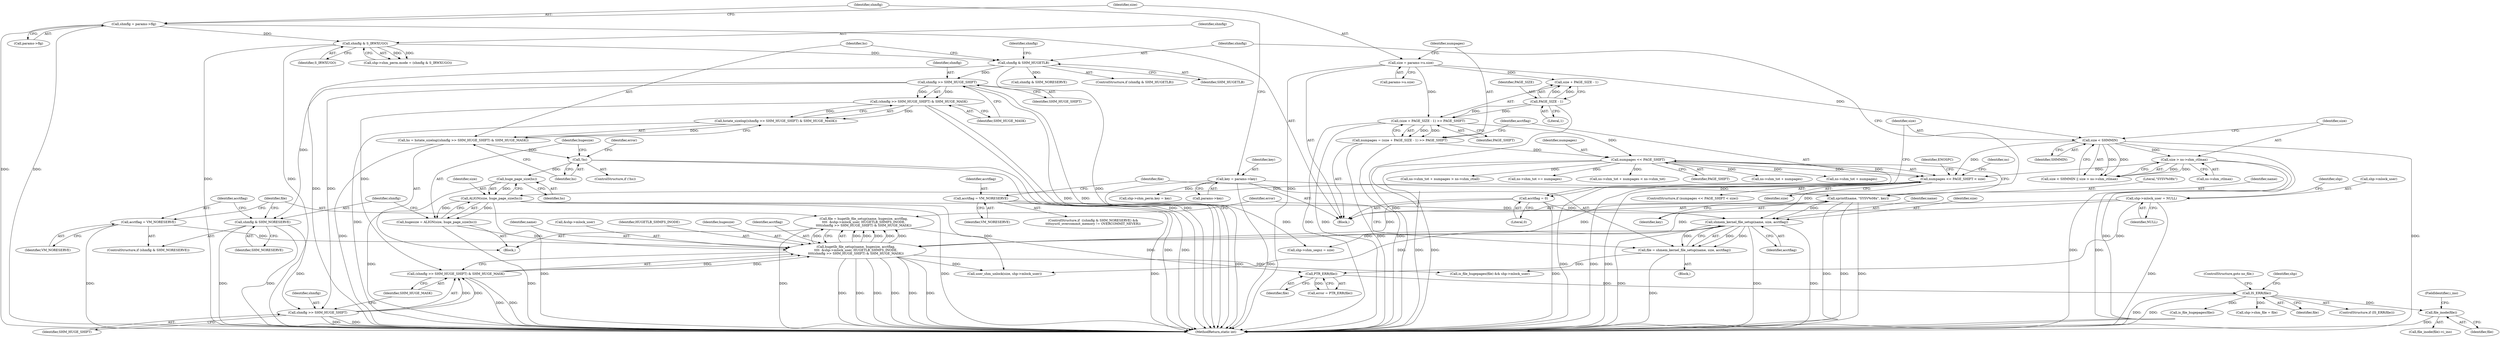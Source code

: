 digraph "0_linux_b9a532277938798b53178d5a66af6e2915cb27cf_0@pointer" {
"1000407" [label="(Call,file_inode(file))"];
"1000324" [label="(Call,IS_ERR(file))"];
"1000321" [label="(Call,PTR_ERR(file))"];
"1000284" [label="(Call,file = hugetlb_file_setup(name, hugesize, acctflag,\n\t\t\t\t  &shp->mlock_user, HUGETLB_SHMFS_INODE,\n\t\t\t\t(shmflg >> SHM_HUGE_SHIFT) & SHM_HUGE_MASK))"];
"1000286" [label="(Call,hugetlb_file_setup(name, hugesize, acctflag,\n\t\t\t\t  &shp->mlock_user, HUGETLB_SHMFS_INODE,\n\t\t\t\t(shmflg >> SHM_HUGE_SHIFT) & SHM_HUGE_MASK))"];
"1000243" [label="(Call,sprintf(name, \"SYSV%08x\", key))"];
"1000108" [label="(Call,key = params->key)"];
"1000271" [label="(Call,hugesize = ALIGN(size, huge_page_size(hs)))"];
"1000273" [label="(Call,ALIGN(size, huge_page_size(hs)))"];
"1000160" [label="(Call,numpages << PAGE_SHIFT < size)"];
"1000161" [label="(Call,numpages << PAGE_SHIFT)"];
"1000130" [label="(Call,numpages = (size + PAGE_SIZE - 1) >> PAGE_SHIFT)"];
"1000132" [label="(Call,(size + PAGE_SIZE - 1) >> PAGE_SHIFT)"];
"1000120" [label="(Call,size = params->u.size)"];
"1000135" [label="(Call,PAGE_SIZE - 1)"];
"1000151" [label="(Call,size > ns->shm_ctlmax)"];
"1000148" [label="(Call,size < SHMMIN)"];
"1000275" [label="(Call,huge_page_size(hs))"];
"1000263" [label="(Call,!hs)"];
"1000254" [label="(Call,hs = hstate_sizelog((shmflg >> SHM_HUGE_SHIFT) & SHM_HUGE_MASK))"];
"1000256" [label="(Call,hstate_sizelog((shmflg >> SHM_HUGE_SHIFT) & SHM_HUGE_MASK))"];
"1000257" [label="(Call,(shmflg >> SHM_HUGE_SHIFT) & SHM_HUGE_MASK)"];
"1000258" [label="(Call,shmflg >> SHM_HUGE_SHIFT)"];
"1000248" [label="(Call,shmflg & SHM_HUGETLB)"];
"1000216" [label="(Call,shmflg & S_IRWXUGO)"];
"1000114" [label="(Call,shmflg = params->flg)"];
"1000281" [label="(Call,acctflag = VM_NORESERVE)"];
"1000143" [label="(Call,acctflag = 0)"];
"1000219" [label="(Call,shp->mlock_user = NULL)"];
"1000295" [label="(Call,(shmflg >> SHM_HUGE_SHIFT) & SHM_HUGE_MASK)"];
"1000296" [label="(Call,shmflg >> SHM_HUGE_SHIFT)"];
"1000278" [label="(Call,shmflg & SHM_NORESERVE)"];
"1000313" [label="(Call,file = shmem_kernel_file_setup(name, size, acctflag))"];
"1000315" [label="(Call,shmem_kernel_file_setup(name, size, acctflag))"];
"1000310" [label="(Call,acctflag = VM_NORESERVE)"];
"1000283" [label="(Identifier,VM_NORESERVE)"];
"1000133" [label="(Call,size + PAGE_SIZE - 1)"];
"1000227" [label="(Identifier,shp)"];
"1000438" [label="(Call,is_file_hugepages(file))"];
"1000275" [label="(Call,huge_page_size(hs))"];
"1000137" [label="(Literal,1)"];
"1000443" [label="(Call,user_shm_unlock(size, shp->mlock_user))"];
"1000279" [label="(Identifier,shmflg)"];
"1000277" [label="(ControlStructure,if (shmflg & SHM_NORESERVE))"];
"1000203" [label="(Call,shp->shm_perm.key = key)"];
"1000406" [label="(Call,file_inode(file)->i_ino)"];
"1000264" [label="(Identifier,hs)"];
"1000257" [label="(Call,(shmflg >> SHM_HUGE_SHIFT) & SHM_HUGE_MASK)"];
"1000250" [label="(Identifier,SHM_HUGETLB)"];
"1000272" [label="(Identifier,hugesize)"];
"1000302" [label="(ControlStructure,if  ((shmflg & SHM_NORESERVE) &&\n\t\t\t\tsysctl_overcommit_memory != OVERCOMMIT_NEVER))"];
"1000301" [label="(Block,)"];
"1000135" [label="(Call,PAGE_SIZE - 1)"];
"1000260" [label="(Identifier,SHM_HUGE_SHIFT)"];
"1000298" [label="(Identifier,SHM_HUGE_SHIFT)"];
"1000362" [label="(Call,shp->shm_file = file)"];
"1000180" [label="(Call,ns->shm_tot + numpages)"];
"1000456" [label="(MethodReturn,static int)"];
"1000297" [label="(Identifier,shmflg)"];
"1000312" [label="(Identifier,VM_NORESERVE)"];
"1000109" [label="(Identifier,key)"];
"1000132" [label="(Call,(size + PAGE_SIZE - 1) >> PAGE_SHIFT)"];
"1000325" [label="(Identifier,file)"];
"1000246" [label="(Identifier,key)"];
"1000179" [label="(Call,ns->shm_tot + numpages > ns->shm_ctlall)"];
"1000322" [label="(Identifier,file)"];
"1000131" [label="(Identifier,numpages)"];
"1000316" [label="(Identifier,name)"];
"1000173" [label="(Identifier,ns)"];
"1000258" [label="(Call,shmflg >> SHM_HUGE_SHIFT)"];
"1000116" [label="(Call,params->flg)"];
"1000299" [label="(Identifier,SHM_HUGE_MASK)"];
"1000329" [label="(Identifier,shp)"];
"1000324" [label="(Call,IS_ERR(file))"];
"1000286" [label="(Call,hugetlb_file_setup(name, hugesize, acctflag,\n\t\t\t\t  &shp->mlock_user, HUGETLB_SHMFS_INODE,\n\t\t\t\t(shmflg >> SHM_HUGE_SHIFT) & SHM_HUGE_MASK))"];
"1000152" [label="(Identifier,size)"];
"1000115" [label="(Identifier,shmflg)"];
"1000159" [label="(ControlStructure,if (numpages << PAGE_SHIFT < size))"];
"1000120" [label="(Call,size = params->u.size)"];
"1000261" [label="(Identifier,SHM_HUGE_MASK)"];
"1000162" [label="(Identifier,numpages)"];
"1000217" [label="(Identifier,shmflg)"];
"1000138" [label="(Identifier,PAGE_SHIFT)"];
"1000415" [label="(Call,ns->shm_tot += numpages)"];
"1000144" [label="(Identifier,acctflag)"];
"1000259" [label="(Identifier,shmflg)"];
"1000323" [label="(ControlStructure,if (IS_ERR(file)))"];
"1000284" [label="(Call,file = hugetlb_file_setup(name, hugesize, acctflag,\n\t\t\t\t  &shp->mlock_user, HUGETLB_SHMFS_INODE,\n\t\t\t\t(shmflg >> SHM_HUGE_SHIFT) & SHM_HUGE_MASK))"];
"1000326" [label="(ControlStructure,goto no_file;)"];
"1000245" [label="(Literal,\"SYSV%08x\")"];
"1000352" [label="(Call,shp->shm_segsz = size)"];
"1000437" [label="(Call,is_file_hugepages(file) && shp->mlock_user)"];
"1000282" [label="(Identifier,acctflag)"];
"1000148" [label="(Call,size < SHMMIN)"];
"1000153" [label="(Call,ns->shm_ctlmax)"];
"1000287" [label="(Identifier,name)"];
"1000305" [label="(Identifier,shmflg)"];
"1000216" [label="(Call,shmflg & S_IRWXUGO)"];
"1000151" [label="(Call,size > ns->shm_ctlmax)"];
"1000263" [label="(Call,!hs)"];
"1000143" [label="(Call,acctflag = 0)"];
"1000161" [label="(Call,numpages << PAGE_SHIFT)"];
"1000267" [label="(Identifier,error)"];
"1000409" [label="(FieldIdentifier,i_ino)"];
"1000254" [label="(Call,hs = hstate_sizelog((shmflg >> SHM_HUGE_SHIFT) & SHM_HUGE_MASK))"];
"1000114" [label="(Call,shmflg = params->flg)"];
"1000285" [label="(Identifier,file)"];
"1000314" [label="(Identifier,file)"];
"1000110" [label="(Call,params->key)"];
"1000315" [label="(Call,shmem_kernel_file_setup(name, size, acctflag))"];
"1000108" [label="(Call,key = params->key)"];
"1000248" [label="(Call,shmflg & SHM_HUGETLB)"];
"1000244" [label="(Identifier,name)"];
"1000318" [label="(Identifier,acctflag)"];
"1000407" [label="(Call,file_inode(file))"];
"1000170" [label="(Call,ns->shm_tot + numpages < ns->shm_tot)"];
"1000290" [label="(Call,&shp->mlock_user)"];
"1000121" [label="(Identifier,size)"];
"1000271" [label="(Call,hugesize = ALIGN(size, huge_page_size(hs)))"];
"1000149" [label="(Identifier,size)"];
"1000163" [label="(Identifier,PAGE_SHIFT)"];
"1000223" [label="(Identifier,NULL)"];
"1000304" [label="(Call,shmflg & SHM_NORESERVE)"];
"1000122" [label="(Call,params->u.size)"];
"1000147" [label="(Call,size < SHMMIN || size > ns->shm_ctlmax)"];
"1000276" [label="(Identifier,hs)"];
"1000320" [label="(Identifier,error)"];
"1000262" [label="(ControlStructure,if (!hs))"];
"1000255" [label="(Identifier,hs)"];
"1000294" [label="(Identifier,HUGETLB_SHMFS_INODE)"];
"1000288" [label="(Identifier,hugesize)"];
"1000289" [label="(Identifier,acctflag)"];
"1000280" [label="(Identifier,SHM_NORESERVE)"];
"1000321" [label="(Call,PTR_ERR(file))"];
"1000220" [label="(Call,shp->mlock_user)"];
"1000150" [label="(Identifier,SHMMIN)"];
"1000313" [label="(Call,file = shmem_kernel_file_setup(name, size, acctflag))"];
"1000218" [label="(Identifier,S_IRWXUGO)"];
"1000210" [label="(Call,shp->shm_perm.mode = (shmflg & S_IRWXUGO))"];
"1000295" [label="(Call,(shmflg >> SHM_HUGE_SHIFT) & SHM_HUGE_MASK)"];
"1000296" [label="(Call,shmflg >> SHM_HUGE_SHIFT)"];
"1000247" [label="(ControlStructure,if (shmflg & SHM_HUGETLB))"];
"1000164" [label="(Identifier,size)"];
"1000251" [label="(Block,)"];
"1000256" [label="(Call,hstate_sizelog((shmflg >> SHM_HUGE_SHIFT) & SHM_HUGE_MASK))"];
"1000219" [label="(Call,shp->mlock_user = NULL)"];
"1000145" [label="(Literal,0)"];
"1000408" [label="(Identifier,file)"];
"1000171" [label="(Call,ns->shm_tot + numpages)"];
"1000311" [label="(Identifier,acctflag)"];
"1000130" [label="(Call,numpages = (size + PAGE_SIZE - 1) >> PAGE_SHIFT)"];
"1000281" [label="(Call,acctflag = VM_NORESERVE)"];
"1000249" [label="(Identifier,shmflg)"];
"1000106" [label="(Block,)"];
"1000273" [label="(Call,ALIGN(size, huge_page_size(hs)))"];
"1000319" [label="(Call,error = PTR_ERR(file))"];
"1000243" [label="(Call,sprintf(name, \"SYSV%08x\", key))"];
"1000317" [label="(Identifier,size)"];
"1000278" [label="(Call,shmflg & SHM_NORESERVE)"];
"1000160" [label="(Call,numpages << PAGE_SHIFT < size)"];
"1000167" [label="(Identifier,ENOSPC)"];
"1000274" [label="(Identifier,size)"];
"1000310" [label="(Call,acctflag = VM_NORESERVE)"];
"1000136" [label="(Identifier,PAGE_SIZE)"];
"1000407" -> "1000406"  [label="AST: "];
"1000407" -> "1000408"  [label="CFG: "];
"1000408" -> "1000407"  [label="AST: "];
"1000409" -> "1000407"  [label="CFG: "];
"1000407" -> "1000456"  [label="DDG: "];
"1000324" -> "1000407"  [label="DDG: "];
"1000324" -> "1000323"  [label="AST: "];
"1000324" -> "1000325"  [label="CFG: "];
"1000325" -> "1000324"  [label="AST: "];
"1000326" -> "1000324"  [label="CFG: "];
"1000329" -> "1000324"  [label="CFG: "];
"1000324" -> "1000456"  [label="DDG: "];
"1000324" -> "1000456"  [label="DDG: "];
"1000321" -> "1000324"  [label="DDG: "];
"1000324" -> "1000362"  [label="DDG: "];
"1000324" -> "1000438"  [label="DDG: "];
"1000321" -> "1000319"  [label="AST: "];
"1000321" -> "1000322"  [label="CFG: "];
"1000322" -> "1000321"  [label="AST: "];
"1000319" -> "1000321"  [label="CFG: "];
"1000321" -> "1000319"  [label="DDG: "];
"1000284" -> "1000321"  [label="DDG: "];
"1000313" -> "1000321"  [label="DDG: "];
"1000284" -> "1000251"  [label="AST: "];
"1000284" -> "1000286"  [label="CFG: "];
"1000285" -> "1000284"  [label="AST: "];
"1000286" -> "1000284"  [label="AST: "];
"1000320" -> "1000284"  [label="CFG: "];
"1000284" -> "1000456"  [label="DDG: "];
"1000286" -> "1000284"  [label="DDG: "];
"1000286" -> "1000284"  [label="DDG: "];
"1000286" -> "1000284"  [label="DDG: "];
"1000286" -> "1000284"  [label="DDG: "];
"1000286" -> "1000284"  [label="DDG: "];
"1000286" -> "1000284"  [label="DDG: "];
"1000286" -> "1000295"  [label="CFG: "];
"1000287" -> "1000286"  [label="AST: "];
"1000288" -> "1000286"  [label="AST: "];
"1000289" -> "1000286"  [label="AST: "];
"1000290" -> "1000286"  [label="AST: "];
"1000294" -> "1000286"  [label="AST: "];
"1000295" -> "1000286"  [label="AST: "];
"1000286" -> "1000456"  [label="DDG: "];
"1000286" -> "1000456"  [label="DDG: "];
"1000286" -> "1000456"  [label="DDG: "];
"1000286" -> "1000456"  [label="DDG: "];
"1000286" -> "1000456"  [label="DDG: "];
"1000286" -> "1000456"  [label="DDG: "];
"1000243" -> "1000286"  [label="DDG: "];
"1000271" -> "1000286"  [label="DDG: "];
"1000281" -> "1000286"  [label="DDG: "];
"1000143" -> "1000286"  [label="DDG: "];
"1000219" -> "1000286"  [label="DDG: "];
"1000295" -> "1000286"  [label="DDG: "];
"1000295" -> "1000286"  [label="DDG: "];
"1000286" -> "1000437"  [label="DDG: "];
"1000286" -> "1000443"  [label="DDG: "];
"1000243" -> "1000106"  [label="AST: "];
"1000243" -> "1000246"  [label="CFG: "];
"1000244" -> "1000243"  [label="AST: "];
"1000245" -> "1000243"  [label="AST: "];
"1000246" -> "1000243"  [label="AST: "];
"1000249" -> "1000243"  [label="CFG: "];
"1000243" -> "1000456"  [label="DDG: "];
"1000243" -> "1000456"  [label="DDG: "];
"1000243" -> "1000456"  [label="DDG: "];
"1000108" -> "1000243"  [label="DDG: "];
"1000243" -> "1000315"  [label="DDG: "];
"1000108" -> "1000106"  [label="AST: "];
"1000108" -> "1000110"  [label="CFG: "];
"1000109" -> "1000108"  [label="AST: "];
"1000110" -> "1000108"  [label="AST: "];
"1000115" -> "1000108"  [label="CFG: "];
"1000108" -> "1000456"  [label="DDG: "];
"1000108" -> "1000456"  [label="DDG: "];
"1000108" -> "1000203"  [label="DDG: "];
"1000271" -> "1000251"  [label="AST: "];
"1000271" -> "1000273"  [label="CFG: "];
"1000272" -> "1000271"  [label="AST: "];
"1000273" -> "1000271"  [label="AST: "];
"1000279" -> "1000271"  [label="CFG: "];
"1000271" -> "1000456"  [label="DDG: "];
"1000273" -> "1000271"  [label="DDG: "];
"1000273" -> "1000271"  [label="DDG: "];
"1000273" -> "1000275"  [label="CFG: "];
"1000274" -> "1000273"  [label="AST: "];
"1000275" -> "1000273"  [label="AST: "];
"1000273" -> "1000456"  [label="DDG: "];
"1000273" -> "1000456"  [label="DDG: "];
"1000160" -> "1000273"  [label="DDG: "];
"1000275" -> "1000273"  [label="DDG: "];
"1000273" -> "1000352"  [label="DDG: "];
"1000273" -> "1000443"  [label="DDG: "];
"1000160" -> "1000159"  [label="AST: "];
"1000160" -> "1000164"  [label="CFG: "];
"1000161" -> "1000160"  [label="AST: "];
"1000164" -> "1000160"  [label="AST: "];
"1000167" -> "1000160"  [label="CFG: "];
"1000173" -> "1000160"  [label="CFG: "];
"1000160" -> "1000456"  [label="DDG: "];
"1000160" -> "1000456"  [label="DDG: "];
"1000160" -> "1000456"  [label="DDG: "];
"1000161" -> "1000160"  [label="DDG: "];
"1000161" -> "1000160"  [label="DDG: "];
"1000151" -> "1000160"  [label="DDG: "];
"1000148" -> "1000160"  [label="DDG: "];
"1000160" -> "1000315"  [label="DDG: "];
"1000161" -> "1000163"  [label="CFG: "];
"1000162" -> "1000161"  [label="AST: "];
"1000163" -> "1000161"  [label="AST: "];
"1000164" -> "1000161"  [label="CFG: "];
"1000161" -> "1000456"  [label="DDG: "];
"1000161" -> "1000456"  [label="DDG: "];
"1000130" -> "1000161"  [label="DDG: "];
"1000132" -> "1000161"  [label="DDG: "];
"1000161" -> "1000170"  [label="DDG: "];
"1000161" -> "1000171"  [label="DDG: "];
"1000161" -> "1000179"  [label="DDG: "];
"1000161" -> "1000180"  [label="DDG: "];
"1000161" -> "1000415"  [label="DDG: "];
"1000130" -> "1000106"  [label="AST: "];
"1000130" -> "1000132"  [label="CFG: "];
"1000131" -> "1000130"  [label="AST: "];
"1000132" -> "1000130"  [label="AST: "];
"1000144" -> "1000130"  [label="CFG: "];
"1000130" -> "1000456"  [label="DDG: "];
"1000130" -> "1000456"  [label="DDG: "];
"1000132" -> "1000130"  [label="DDG: "];
"1000132" -> "1000130"  [label="DDG: "];
"1000132" -> "1000138"  [label="CFG: "];
"1000133" -> "1000132"  [label="AST: "];
"1000138" -> "1000132"  [label="AST: "];
"1000132" -> "1000456"  [label="DDG: "];
"1000132" -> "1000456"  [label="DDG: "];
"1000120" -> "1000132"  [label="DDG: "];
"1000135" -> "1000132"  [label="DDG: "];
"1000135" -> "1000132"  [label="DDG: "];
"1000120" -> "1000106"  [label="AST: "];
"1000120" -> "1000122"  [label="CFG: "];
"1000121" -> "1000120"  [label="AST: "];
"1000122" -> "1000120"  [label="AST: "];
"1000131" -> "1000120"  [label="CFG: "];
"1000120" -> "1000456"  [label="DDG: "];
"1000120" -> "1000133"  [label="DDG: "];
"1000120" -> "1000148"  [label="DDG: "];
"1000135" -> "1000133"  [label="AST: "];
"1000135" -> "1000137"  [label="CFG: "];
"1000136" -> "1000135"  [label="AST: "];
"1000137" -> "1000135"  [label="AST: "];
"1000133" -> "1000135"  [label="CFG: "];
"1000135" -> "1000456"  [label="DDG: "];
"1000135" -> "1000133"  [label="DDG: "];
"1000135" -> "1000133"  [label="DDG: "];
"1000151" -> "1000147"  [label="AST: "];
"1000151" -> "1000153"  [label="CFG: "];
"1000152" -> "1000151"  [label="AST: "];
"1000153" -> "1000151"  [label="AST: "];
"1000147" -> "1000151"  [label="CFG: "];
"1000151" -> "1000456"  [label="DDG: "];
"1000151" -> "1000456"  [label="DDG: "];
"1000151" -> "1000147"  [label="DDG: "];
"1000151" -> "1000147"  [label="DDG: "];
"1000148" -> "1000151"  [label="DDG: "];
"1000148" -> "1000147"  [label="AST: "];
"1000148" -> "1000150"  [label="CFG: "];
"1000149" -> "1000148"  [label="AST: "];
"1000150" -> "1000148"  [label="AST: "];
"1000152" -> "1000148"  [label="CFG: "];
"1000147" -> "1000148"  [label="CFG: "];
"1000148" -> "1000456"  [label="DDG: "];
"1000148" -> "1000456"  [label="DDG: "];
"1000148" -> "1000147"  [label="DDG: "];
"1000148" -> "1000147"  [label="DDG: "];
"1000275" -> "1000276"  [label="CFG: "];
"1000276" -> "1000275"  [label="AST: "];
"1000275" -> "1000456"  [label="DDG: "];
"1000263" -> "1000275"  [label="DDG: "];
"1000263" -> "1000262"  [label="AST: "];
"1000263" -> "1000264"  [label="CFG: "];
"1000264" -> "1000263"  [label="AST: "];
"1000267" -> "1000263"  [label="CFG: "];
"1000272" -> "1000263"  [label="CFG: "];
"1000263" -> "1000456"  [label="DDG: "];
"1000263" -> "1000456"  [label="DDG: "];
"1000254" -> "1000263"  [label="DDG: "];
"1000254" -> "1000251"  [label="AST: "];
"1000254" -> "1000256"  [label="CFG: "];
"1000255" -> "1000254"  [label="AST: "];
"1000256" -> "1000254"  [label="AST: "];
"1000264" -> "1000254"  [label="CFG: "];
"1000254" -> "1000456"  [label="DDG: "];
"1000256" -> "1000254"  [label="DDG: "];
"1000256" -> "1000257"  [label="CFG: "];
"1000257" -> "1000256"  [label="AST: "];
"1000256" -> "1000456"  [label="DDG: "];
"1000257" -> "1000256"  [label="DDG: "];
"1000257" -> "1000256"  [label="DDG: "];
"1000257" -> "1000261"  [label="CFG: "];
"1000258" -> "1000257"  [label="AST: "];
"1000261" -> "1000257"  [label="AST: "];
"1000257" -> "1000456"  [label="DDG: "];
"1000257" -> "1000456"  [label="DDG: "];
"1000258" -> "1000257"  [label="DDG: "];
"1000258" -> "1000257"  [label="DDG: "];
"1000257" -> "1000295"  [label="DDG: "];
"1000258" -> "1000260"  [label="CFG: "];
"1000259" -> "1000258"  [label="AST: "];
"1000260" -> "1000258"  [label="AST: "];
"1000261" -> "1000258"  [label="CFG: "];
"1000258" -> "1000456"  [label="DDG: "];
"1000258" -> "1000456"  [label="DDG: "];
"1000248" -> "1000258"  [label="DDG: "];
"1000258" -> "1000278"  [label="DDG: "];
"1000258" -> "1000296"  [label="DDG: "];
"1000248" -> "1000247"  [label="AST: "];
"1000248" -> "1000250"  [label="CFG: "];
"1000249" -> "1000248"  [label="AST: "];
"1000250" -> "1000248"  [label="AST: "];
"1000255" -> "1000248"  [label="CFG: "];
"1000305" -> "1000248"  [label="CFG: "];
"1000248" -> "1000456"  [label="DDG: "];
"1000248" -> "1000456"  [label="DDG: "];
"1000216" -> "1000248"  [label="DDG: "];
"1000248" -> "1000304"  [label="DDG: "];
"1000216" -> "1000210"  [label="AST: "];
"1000216" -> "1000218"  [label="CFG: "];
"1000217" -> "1000216"  [label="AST: "];
"1000218" -> "1000216"  [label="AST: "];
"1000210" -> "1000216"  [label="CFG: "];
"1000216" -> "1000456"  [label="DDG: "];
"1000216" -> "1000456"  [label="DDG: "];
"1000216" -> "1000210"  [label="DDG: "];
"1000216" -> "1000210"  [label="DDG: "];
"1000114" -> "1000216"  [label="DDG: "];
"1000114" -> "1000106"  [label="AST: "];
"1000114" -> "1000116"  [label="CFG: "];
"1000115" -> "1000114"  [label="AST: "];
"1000116" -> "1000114"  [label="AST: "];
"1000121" -> "1000114"  [label="CFG: "];
"1000114" -> "1000456"  [label="DDG: "];
"1000114" -> "1000456"  [label="DDG: "];
"1000281" -> "1000277"  [label="AST: "];
"1000281" -> "1000283"  [label="CFG: "];
"1000282" -> "1000281"  [label="AST: "];
"1000283" -> "1000281"  [label="AST: "];
"1000285" -> "1000281"  [label="CFG: "];
"1000281" -> "1000456"  [label="DDG: "];
"1000143" -> "1000106"  [label="AST: "];
"1000143" -> "1000145"  [label="CFG: "];
"1000144" -> "1000143"  [label="AST: "];
"1000145" -> "1000143"  [label="AST: "];
"1000149" -> "1000143"  [label="CFG: "];
"1000143" -> "1000456"  [label="DDG: "];
"1000143" -> "1000315"  [label="DDG: "];
"1000219" -> "1000106"  [label="AST: "];
"1000219" -> "1000223"  [label="CFG: "];
"1000220" -> "1000219"  [label="AST: "];
"1000223" -> "1000219"  [label="AST: "];
"1000227" -> "1000219"  [label="CFG: "];
"1000219" -> "1000456"  [label="DDG: "];
"1000219" -> "1000437"  [label="DDG: "];
"1000295" -> "1000299"  [label="CFG: "];
"1000296" -> "1000295"  [label="AST: "];
"1000299" -> "1000295"  [label="AST: "];
"1000295" -> "1000456"  [label="DDG: "];
"1000295" -> "1000456"  [label="DDG: "];
"1000296" -> "1000295"  [label="DDG: "];
"1000296" -> "1000295"  [label="DDG: "];
"1000296" -> "1000298"  [label="CFG: "];
"1000297" -> "1000296"  [label="AST: "];
"1000298" -> "1000296"  [label="AST: "];
"1000299" -> "1000296"  [label="CFG: "];
"1000296" -> "1000456"  [label="DDG: "];
"1000296" -> "1000456"  [label="DDG: "];
"1000278" -> "1000296"  [label="DDG: "];
"1000278" -> "1000277"  [label="AST: "];
"1000278" -> "1000280"  [label="CFG: "];
"1000279" -> "1000278"  [label="AST: "];
"1000280" -> "1000278"  [label="AST: "];
"1000282" -> "1000278"  [label="CFG: "];
"1000285" -> "1000278"  [label="CFG: "];
"1000278" -> "1000456"  [label="DDG: "];
"1000278" -> "1000456"  [label="DDG: "];
"1000313" -> "1000301"  [label="AST: "];
"1000313" -> "1000315"  [label="CFG: "];
"1000314" -> "1000313"  [label="AST: "];
"1000315" -> "1000313"  [label="AST: "];
"1000320" -> "1000313"  [label="CFG: "];
"1000313" -> "1000456"  [label="DDG: "];
"1000315" -> "1000313"  [label="DDG: "];
"1000315" -> "1000313"  [label="DDG: "];
"1000315" -> "1000313"  [label="DDG: "];
"1000315" -> "1000318"  [label="CFG: "];
"1000316" -> "1000315"  [label="AST: "];
"1000317" -> "1000315"  [label="AST: "];
"1000318" -> "1000315"  [label="AST: "];
"1000315" -> "1000456"  [label="DDG: "];
"1000315" -> "1000456"  [label="DDG: "];
"1000315" -> "1000456"  [label="DDG: "];
"1000310" -> "1000315"  [label="DDG: "];
"1000315" -> "1000352"  [label="DDG: "];
"1000315" -> "1000443"  [label="DDG: "];
"1000310" -> "1000302"  [label="AST: "];
"1000310" -> "1000312"  [label="CFG: "];
"1000311" -> "1000310"  [label="AST: "];
"1000312" -> "1000310"  [label="AST: "];
"1000314" -> "1000310"  [label="CFG: "];
"1000310" -> "1000456"  [label="DDG: "];
}
